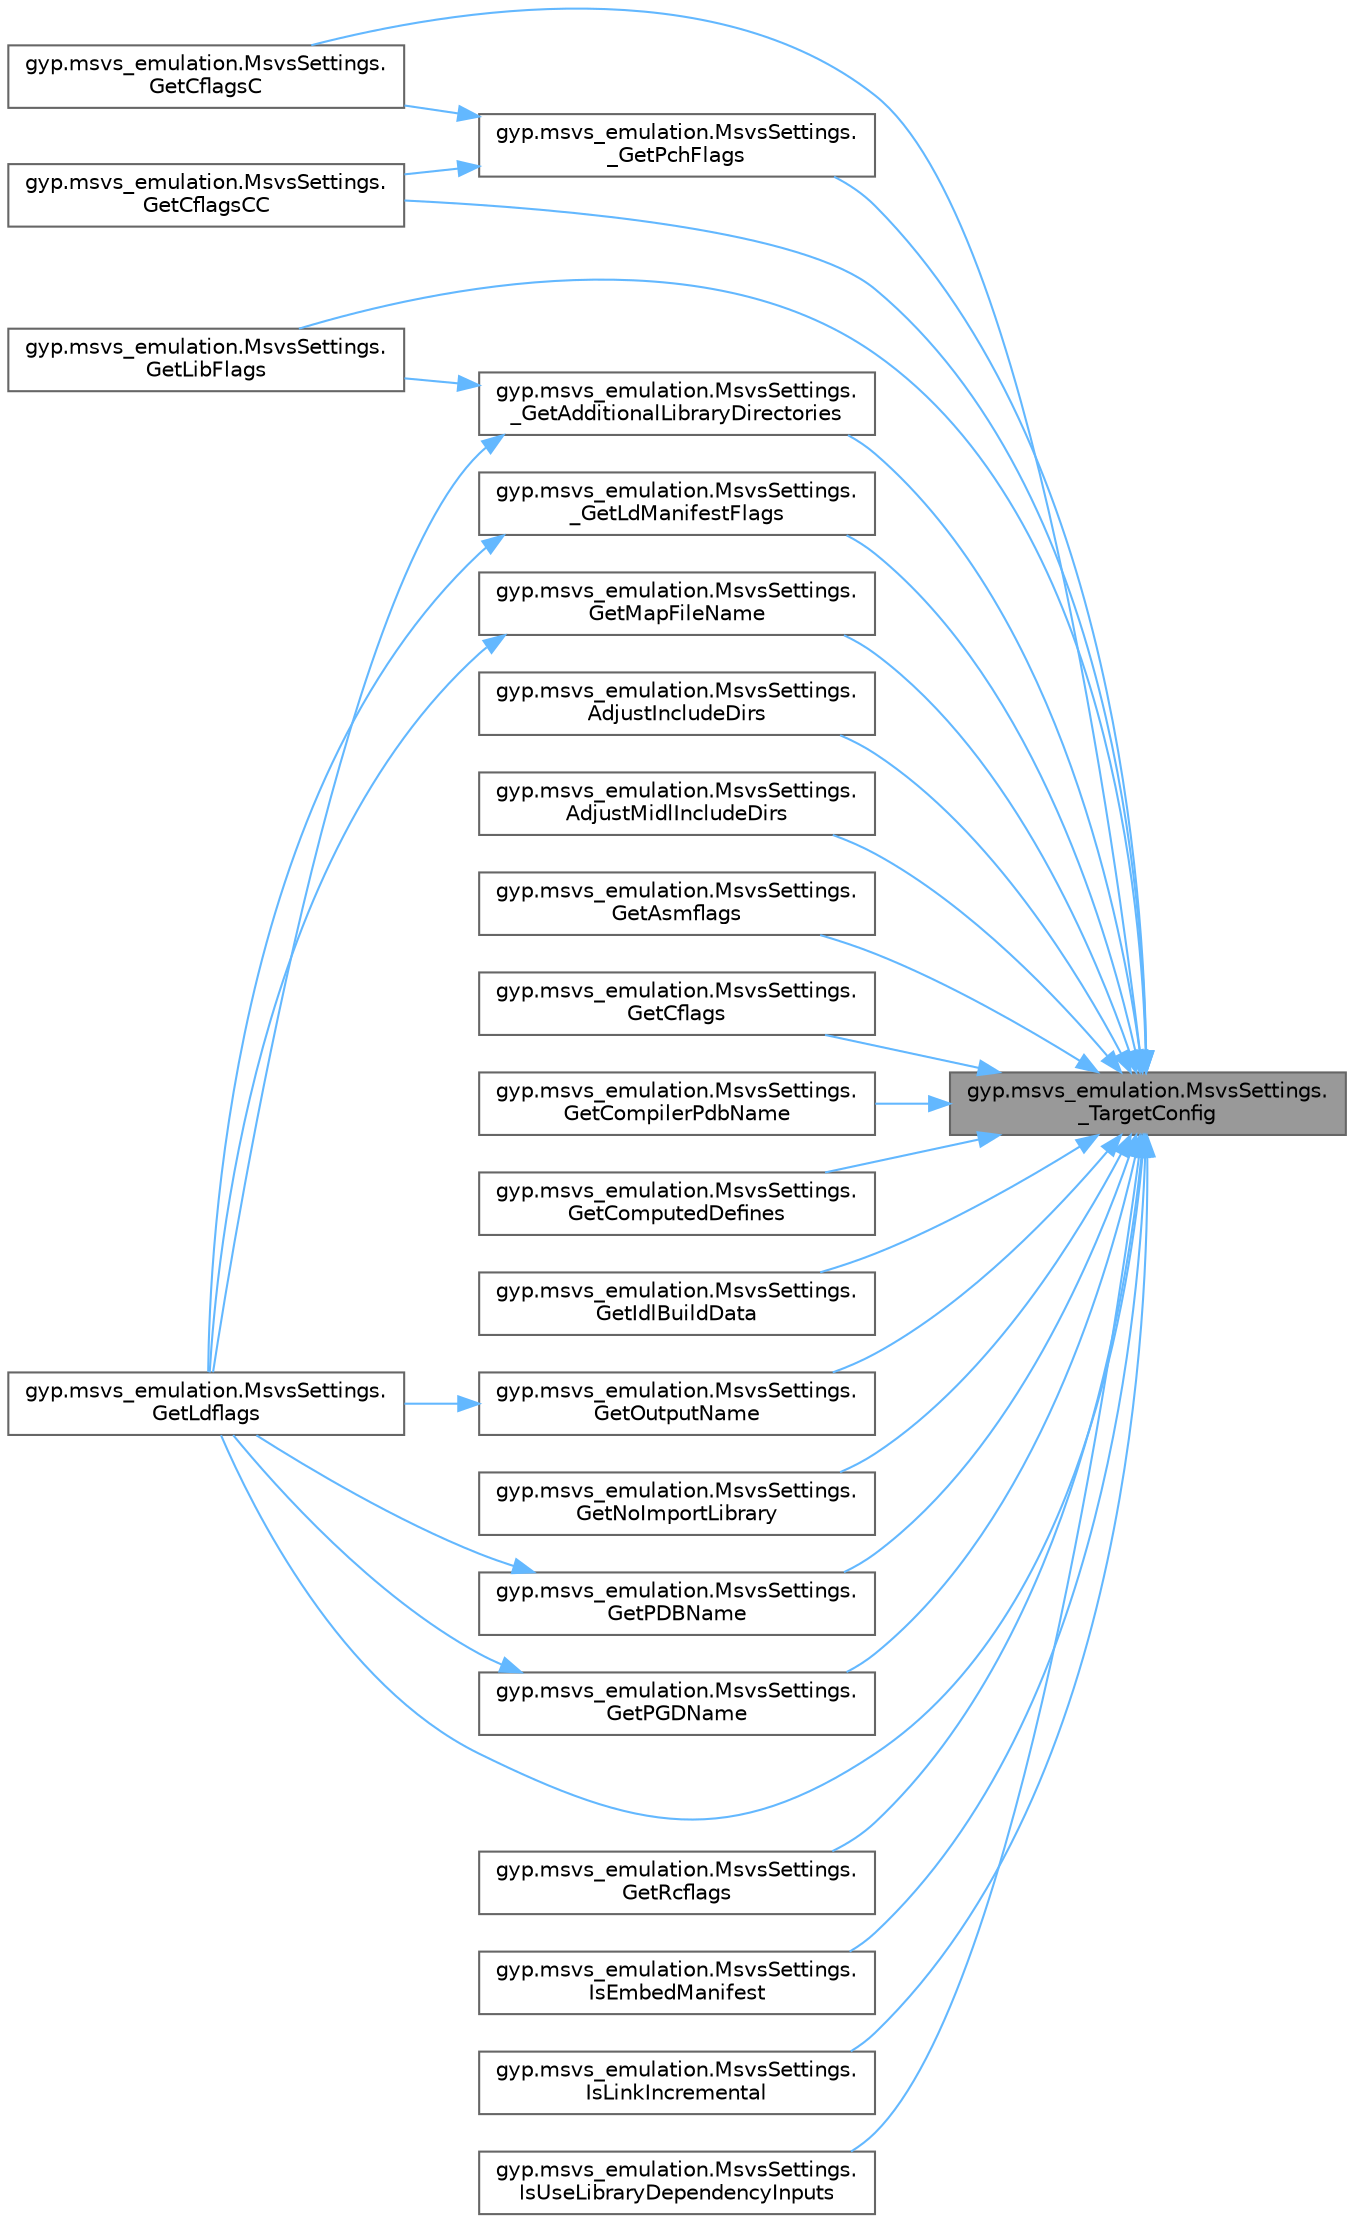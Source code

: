 digraph "gyp.msvs_emulation.MsvsSettings._TargetConfig"
{
 // LATEX_PDF_SIZE
  bgcolor="transparent";
  edge [fontname=Helvetica,fontsize=10,labelfontname=Helvetica,labelfontsize=10];
  node [fontname=Helvetica,fontsize=10,shape=box,height=0.2,width=0.4];
  rankdir="RL";
  Node1 [id="Node000001",label="gyp.msvs_emulation.MsvsSettings.\l_TargetConfig",height=0.2,width=0.4,color="gray40", fillcolor="grey60", style="filled", fontcolor="black",tooltip=" "];
  Node1 -> Node2 [id="edge65_Node000001_Node000002",dir="back",color="steelblue1",style="solid",tooltip=" "];
  Node2 [id="Node000002",label="gyp.msvs_emulation.MsvsSettings.\l_GetAdditionalLibraryDirectories",height=0.2,width=0.4,color="grey40", fillcolor="white", style="filled",URL="$classgyp_1_1msvs__emulation_1_1_msvs_settings.html#a828ea0229d55d4ef525f5a65de1aa2d4",tooltip=" "];
  Node2 -> Node3 [id="edge66_Node000002_Node000003",dir="back",color="steelblue1",style="solid",tooltip=" "];
  Node3 [id="Node000003",label="gyp.msvs_emulation.MsvsSettings.\lGetLdflags",height=0.2,width=0.4,color="grey40", fillcolor="white", style="filled",URL="$classgyp_1_1msvs__emulation_1_1_msvs_settings.html#a54027f4ef43a19a27d999e0266851c50",tooltip=" "];
  Node2 -> Node4 [id="edge67_Node000002_Node000004",dir="back",color="steelblue1",style="solid",tooltip=" "];
  Node4 [id="Node000004",label="gyp.msvs_emulation.MsvsSettings.\lGetLibFlags",height=0.2,width=0.4,color="grey40", fillcolor="white", style="filled",URL="$classgyp_1_1msvs__emulation_1_1_msvs_settings.html#aee00de91f2a3794ee0be1446e34797d2",tooltip=" "];
  Node1 -> Node5 [id="edge68_Node000001_Node000005",dir="back",color="steelblue1",style="solid",tooltip=" "];
  Node5 [id="Node000005",label="gyp.msvs_emulation.MsvsSettings.\l_GetLdManifestFlags",height=0.2,width=0.4,color="grey40", fillcolor="white", style="filled",URL="$classgyp_1_1msvs__emulation_1_1_msvs_settings.html#a9357a4e78b7d06016f439d49eab23cec",tooltip=" "];
  Node5 -> Node3 [id="edge69_Node000005_Node000003",dir="back",color="steelblue1",style="solid",tooltip=" "];
  Node1 -> Node6 [id="edge70_Node000001_Node000006",dir="back",color="steelblue1",style="solid",tooltip=" "];
  Node6 [id="Node000006",label="gyp.msvs_emulation.MsvsSettings.\l_GetPchFlags",height=0.2,width=0.4,color="grey40", fillcolor="white", style="filled",URL="$classgyp_1_1msvs__emulation_1_1_msvs_settings.html#a3ee819843aa2cae5d5432838b94d9baf",tooltip=" "];
  Node6 -> Node7 [id="edge71_Node000006_Node000007",dir="back",color="steelblue1",style="solid",tooltip=" "];
  Node7 [id="Node000007",label="gyp.msvs_emulation.MsvsSettings.\lGetCflagsC",height=0.2,width=0.4,color="grey40", fillcolor="white", style="filled",URL="$classgyp_1_1msvs__emulation_1_1_msvs_settings.html#a579e7fad3d4b4fa5633049619bb7ee31",tooltip=" "];
  Node6 -> Node8 [id="edge72_Node000006_Node000008",dir="back",color="steelblue1",style="solid",tooltip=" "];
  Node8 [id="Node000008",label="gyp.msvs_emulation.MsvsSettings.\lGetCflagsCC",height=0.2,width=0.4,color="grey40", fillcolor="white", style="filled",URL="$classgyp_1_1msvs__emulation_1_1_msvs_settings.html#a6602bfdd4218985e307da8850e41e0f0",tooltip=" "];
  Node1 -> Node9 [id="edge73_Node000001_Node000009",dir="back",color="steelblue1",style="solid",tooltip=" "];
  Node9 [id="Node000009",label="gyp.msvs_emulation.MsvsSettings.\lAdjustIncludeDirs",height=0.2,width=0.4,color="grey40", fillcolor="white", style="filled",URL="$classgyp_1_1msvs__emulation_1_1_msvs_settings.html#a947d7ccbdf5b2cba9879053cc76fb609",tooltip=" "];
  Node1 -> Node10 [id="edge74_Node000001_Node000010",dir="back",color="steelblue1",style="solid",tooltip=" "];
  Node10 [id="Node000010",label="gyp.msvs_emulation.MsvsSettings.\lAdjustMidlIncludeDirs",height=0.2,width=0.4,color="grey40", fillcolor="white", style="filled",URL="$classgyp_1_1msvs__emulation_1_1_msvs_settings.html#a008d86377265fdc96d2bd1ee6f6d8f2d",tooltip=" "];
  Node1 -> Node11 [id="edge75_Node000001_Node000011",dir="back",color="steelblue1",style="solid",tooltip=" "];
  Node11 [id="Node000011",label="gyp.msvs_emulation.MsvsSettings.\lGetAsmflags",height=0.2,width=0.4,color="grey40", fillcolor="white", style="filled",URL="$classgyp_1_1msvs__emulation_1_1_msvs_settings.html#a0e2c0ce9c610782dd22d0ce1564dd48f",tooltip=" "];
  Node1 -> Node12 [id="edge76_Node000001_Node000012",dir="back",color="steelblue1",style="solid",tooltip=" "];
  Node12 [id="Node000012",label="gyp.msvs_emulation.MsvsSettings.\lGetCflags",height=0.2,width=0.4,color="grey40", fillcolor="white", style="filled",URL="$classgyp_1_1msvs__emulation_1_1_msvs_settings.html#a4c393b6bc6f12d4fea69542f0412c0dc",tooltip=" "];
  Node1 -> Node7 [id="edge77_Node000001_Node000007",dir="back",color="steelblue1",style="solid",tooltip=" "];
  Node1 -> Node8 [id="edge78_Node000001_Node000008",dir="back",color="steelblue1",style="solid",tooltip=" "];
  Node1 -> Node13 [id="edge79_Node000001_Node000013",dir="back",color="steelblue1",style="solid",tooltip=" "];
  Node13 [id="Node000013",label="gyp.msvs_emulation.MsvsSettings.\lGetCompilerPdbName",height=0.2,width=0.4,color="grey40", fillcolor="white", style="filled",URL="$classgyp_1_1msvs__emulation_1_1_msvs_settings.html#a2b4e8e1337f07adb52a52b6c93dc3e01",tooltip=" "];
  Node1 -> Node14 [id="edge80_Node000001_Node000014",dir="back",color="steelblue1",style="solid",tooltip=" "];
  Node14 [id="Node000014",label="gyp.msvs_emulation.MsvsSettings.\lGetComputedDefines",height=0.2,width=0.4,color="grey40", fillcolor="white", style="filled",URL="$classgyp_1_1msvs__emulation_1_1_msvs_settings.html#a80da3bda84ac797598eacf2b9c8cc8a6",tooltip=" "];
  Node1 -> Node15 [id="edge81_Node000001_Node000015",dir="back",color="steelblue1",style="solid",tooltip=" "];
  Node15 [id="Node000015",label="gyp.msvs_emulation.MsvsSettings.\lGetIdlBuildData",height=0.2,width=0.4,color="grey40", fillcolor="white", style="filled",URL="$classgyp_1_1msvs__emulation_1_1_msvs_settings.html#a0635fb324d2f0e6c54074839f99dd38c",tooltip=" "];
  Node1 -> Node3 [id="edge82_Node000001_Node000003",dir="back",color="steelblue1",style="solid",tooltip=" "];
  Node1 -> Node4 [id="edge83_Node000001_Node000004",dir="back",color="steelblue1",style="solid",tooltip=" "];
  Node1 -> Node16 [id="edge84_Node000001_Node000016",dir="back",color="steelblue1",style="solid",tooltip=" "];
  Node16 [id="Node000016",label="gyp.msvs_emulation.MsvsSettings.\lGetMapFileName",height=0.2,width=0.4,color="grey40", fillcolor="white", style="filled",URL="$classgyp_1_1msvs__emulation_1_1_msvs_settings.html#a047e25306080d1e406954e4799db7c9c",tooltip=" "];
  Node16 -> Node3 [id="edge85_Node000016_Node000003",dir="back",color="steelblue1",style="solid",tooltip=" "];
  Node1 -> Node17 [id="edge86_Node000001_Node000017",dir="back",color="steelblue1",style="solid",tooltip=" "];
  Node17 [id="Node000017",label="gyp.msvs_emulation.MsvsSettings.\lGetNoImportLibrary",height=0.2,width=0.4,color="grey40", fillcolor="white", style="filled",URL="$classgyp_1_1msvs__emulation_1_1_msvs_settings.html#a04c5a40046368afe96598b29140497ab",tooltip=" "];
  Node1 -> Node18 [id="edge87_Node000001_Node000018",dir="back",color="steelblue1",style="solid",tooltip=" "];
  Node18 [id="Node000018",label="gyp.msvs_emulation.MsvsSettings.\lGetOutputName",height=0.2,width=0.4,color="grey40", fillcolor="white", style="filled",URL="$classgyp_1_1msvs__emulation_1_1_msvs_settings.html#adfb2e95e831f04d74287baf5dd4ac403",tooltip=" "];
  Node18 -> Node3 [id="edge88_Node000018_Node000003",dir="back",color="steelblue1",style="solid",tooltip=" "];
  Node1 -> Node19 [id="edge89_Node000001_Node000019",dir="back",color="steelblue1",style="solid",tooltip=" "];
  Node19 [id="Node000019",label="gyp.msvs_emulation.MsvsSettings.\lGetPDBName",height=0.2,width=0.4,color="grey40", fillcolor="white", style="filled",URL="$classgyp_1_1msvs__emulation_1_1_msvs_settings.html#a70113772100fcc77afaff7b3844b694d",tooltip=" "];
  Node19 -> Node3 [id="edge90_Node000019_Node000003",dir="back",color="steelblue1",style="solid",tooltip=" "];
  Node1 -> Node20 [id="edge91_Node000001_Node000020",dir="back",color="steelblue1",style="solid",tooltip=" "];
  Node20 [id="Node000020",label="gyp.msvs_emulation.MsvsSettings.\lGetPGDName",height=0.2,width=0.4,color="grey40", fillcolor="white", style="filled",URL="$classgyp_1_1msvs__emulation_1_1_msvs_settings.html#a13c72816ae15bf3c1bfd66c2c1854f15",tooltip=" "];
  Node20 -> Node3 [id="edge92_Node000020_Node000003",dir="back",color="steelblue1",style="solid",tooltip=" "];
  Node1 -> Node21 [id="edge93_Node000001_Node000021",dir="back",color="steelblue1",style="solid",tooltip=" "];
  Node21 [id="Node000021",label="gyp.msvs_emulation.MsvsSettings.\lGetRcflags",height=0.2,width=0.4,color="grey40", fillcolor="white", style="filled",URL="$classgyp_1_1msvs__emulation_1_1_msvs_settings.html#a25d52f5cd3a78e7838c9d4b1bc0916a7",tooltip=" "];
  Node1 -> Node22 [id="edge94_Node000001_Node000022",dir="back",color="steelblue1",style="solid",tooltip=" "];
  Node22 [id="Node000022",label="gyp.msvs_emulation.MsvsSettings.\lIsEmbedManifest",height=0.2,width=0.4,color="grey40", fillcolor="white", style="filled",URL="$classgyp_1_1msvs__emulation_1_1_msvs_settings.html#a225d28f4ef923a1139c6a34b339a58b1",tooltip=" "];
  Node1 -> Node23 [id="edge95_Node000001_Node000023",dir="back",color="steelblue1",style="solid",tooltip=" "];
  Node23 [id="Node000023",label="gyp.msvs_emulation.MsvsSettings.\lIsLinkIncremental",height=0.2,width=0.4,color="grey40", fillcolor="white", style="filled",URL="$classgyp_1_1msvs__emulation_1_1_msvs_settings.html#a4eb6f108195b38f35a0d7ddbaaf83775",tooltip=" "];
  Node1 -> Node24 [id="edge96_Node000001_Node000024",dir="back",color="steelblue1",style="solid",tooltip=" "];
  Node24 [id="Node000024",label="gyp.msvs_emulation.MsvsSettings.\lIsUseLibraryDependencyInputs",height=0.2,width=0.4,color="grey40", fillcolor="white", style="filled",URL="$classgyp_1_1msvs__emulation_1_1_msvs_settings.html#a75ad7b5f6d12bdb53ed1f5e527d9ff6a",tooltip=" "];
}
